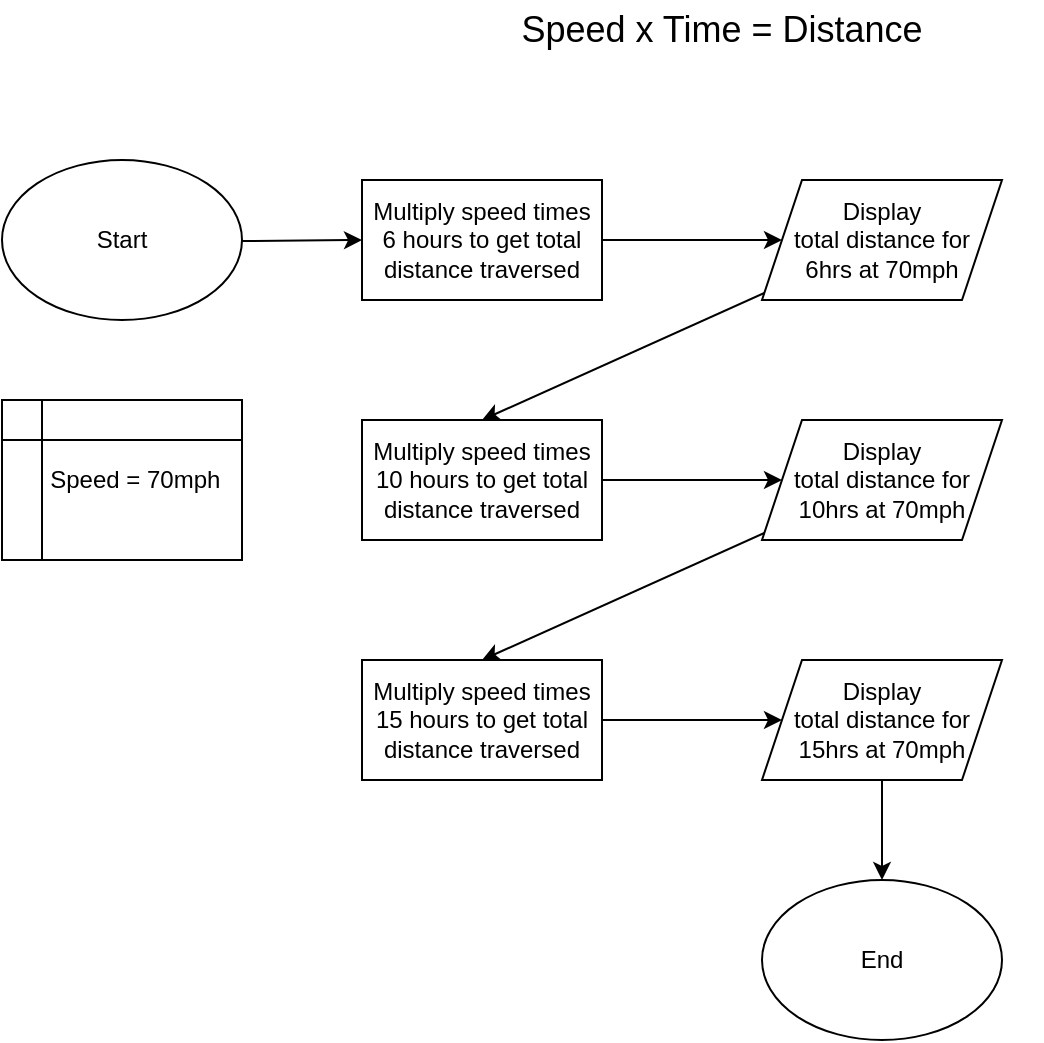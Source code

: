 <mxfile>
    <diagram id="gYdqUMoxGxy2H3VJbnn_" name="Page-1">
        <mxGraphModel dx="688" dy="511" grid="1" gridSize="10" guides="1" tooltips="1" connect="1" arrows="1" fold="1" page="1" pageScale="1" pageWidth="827" pageHeight="1169" math="0" shadow="0">
            <root>
                <mxCell id="0"/>
                <mxCell id="1" parent="0"/>
                <mxCell id="5" style="edgeStyle=none;html=1;entryX=0;entryY=0.5;entryDx=0;entryDy=0;" edge="1" parent="1" source="2" target="4">
                    <mxGeometry relative="1" as="geometry"/>
                </mxCell>
                <mxCell id="2" value="Start" style="ellipse;whiteSpace=wrap;html=1;" vertex="1" parent="1">
                    <mxGeometry x="40" y="120" width="120" height="80" as="geometry"/>
                </mxCell>
                <mxCell id="3" value="&amp;nbsp; &amp;nbsp; Speed = 70mph" style="shape=internalStorage;whiteSpace=wrap;html=1;backgroundOutline=1;" vertex="1" parent="1">
                    <mxGeometry x="40" y="240" width="120" height="80" as="geometry"/>
                </mxCell>
                <mxCell id="7" style="edgeStyle=none;html=1;entryX=0;entryY=0.5;entryDx=0;entryDy=0;" edge="1" parent="1" source="4" target="6">
                    <mxGeometry relative="1" as="geometry"/>
                </mxCell>
                <mxCell id="4" value="Multiply speed times&lt;br&gt;6 hours to get total&lt;br&gt;distance traversed" style="rounded=0;whiteSpace=wrap;html=1;" vertex="1" parent="1">
                    <mxGeometry x="220" y="130" width="120" height="60" as="geometry"/>
                </mxCell>
                <mxCell id="9" style="edgeStyle=none;html=1;entryX=0.5;entryY=0;entryDx=0;entryDy=0;" edge="1" parent="1" source="6" target="8">
                    <mxGeometry relative="1" as="geometry">
                        <mxPoint x="474" y="230" as="targetPoint"/>
                    </mxGeometry>
                </mxCell>
                <mxCell id="6" value="Display&lt;br&gt;total distance for&lt;br&gt;6hrs at 70mph" style="shape=parallelogram;perimeter=parallelogramPerimeter;whiteSpace=wrap;html=1;fixedSize=1;" vertex="1" parent="1">
                    <mxGeometry x="420" y="130" width="120" height="60" as="geometry"/>
                </mxCell>
                <mxCell id="12" style="edgeStyle=none;html=1;entryX=0;entryY=0.5;entryDx=0;entryDy=0;" edge="1" parent="1" source="8" target="11">
                    <mxGeometry relative="1" as="geometry"/>
                </mxCell>
                <mxCell id="8" value="Multiply speed times 10 hours to get total distance traversed" style="rounded=0;whiteSpace=wrap;html=1;" vertex="1" parent="1">
                    <mxGeometry x="220" y="250" width="120" height="60" as="geometry"/>
                </mxCell>
                <mxCell id="14" style="edgeStyle=none;html=1;entryX=0.5;entryY=0;entryDx=0;entryDy=0;" edge="1" parent="1" source="11" target="13">
                    <mxGeometry relative="1" as="geometry"/>
                </mxCell>
                <mxCell id="11" value="Display&lt;br&gt;total distance for&lt;br&gt;10hrs at 70mph" style="shape=parallelogram;perimeter=parallelogramPerimeter;whiteSpace=wrap;html=1;fixedSize=1;" vertex="1" parent="1">
                    <mxGeometry x="420" y="250" width="120" height="60" as="geometry"/>
                </mxCell>
                <mxCell id="16" style="edgeStyle=none;html=1;entryX=0;entryY=0.5;entryDx=0;entryDy=0;" edge="1" parent="1" source="13" target="15">
                    <mxGeometry relative="1" as="geometry"/>
                </mxCell>
                <mxCell id="13" value="Multiply speed times 15 hours to get total distance traversed" style="rounded=0;whiteSpace=wrap;html=1;" vertex="1" parent="1">
                    <mxGeometry x="220" y="370" width="120" height="60" as="geometry"/>
                </mxCell>
                <mxCell id="18" style="edgeStyle=none;html=1;entryX=0.5;entryY=0;entryDx=0;entryDy=0;" edge="1" parent="1" source="15" target="17">
                    <mxGeometry relative="1" as="geometry"/>
                </mxCell>
                <mxCell id="15" value="Display&lt;br&gt;total distance for&lt;br&gt;15hrs at 70mph" style="shape=parallelogram;perimeter=parallelogramPerimeter;whiteSpace=wrap;html=1;fixedSize=1;" vertex="1" parent="1">
                    <mxGeometry x="420" y="370" width="120" height="60" as="geometry"/>
                </mxCell>
                <mxCell id="17" value="End" style="ellipse;whiteSpace=wrap;html=1;" vertex="1" parent="1">
                    <mxGeometry x="420" y="480" width="120" height="80" as="geometry"/>
                </mxCell>
                <mxCell id="19" value="&lt;span style=&quot;font-size: 18px&quot;&gt;Speed x Time = Distance&lt;/span&gt;" style="text;html=1;strokeColor=none;fillColor=none;align=center;verticalAlign=middle;whiteSpace=wrap;rounded=0;" vertex="1" parent="1">
                    <mxGeometry x="240" y="40" width="320" height="30" as="geometry"/>
                </mxCell>
            </root>
        </mxGraphModel>
    </diagram>
</mxfile>